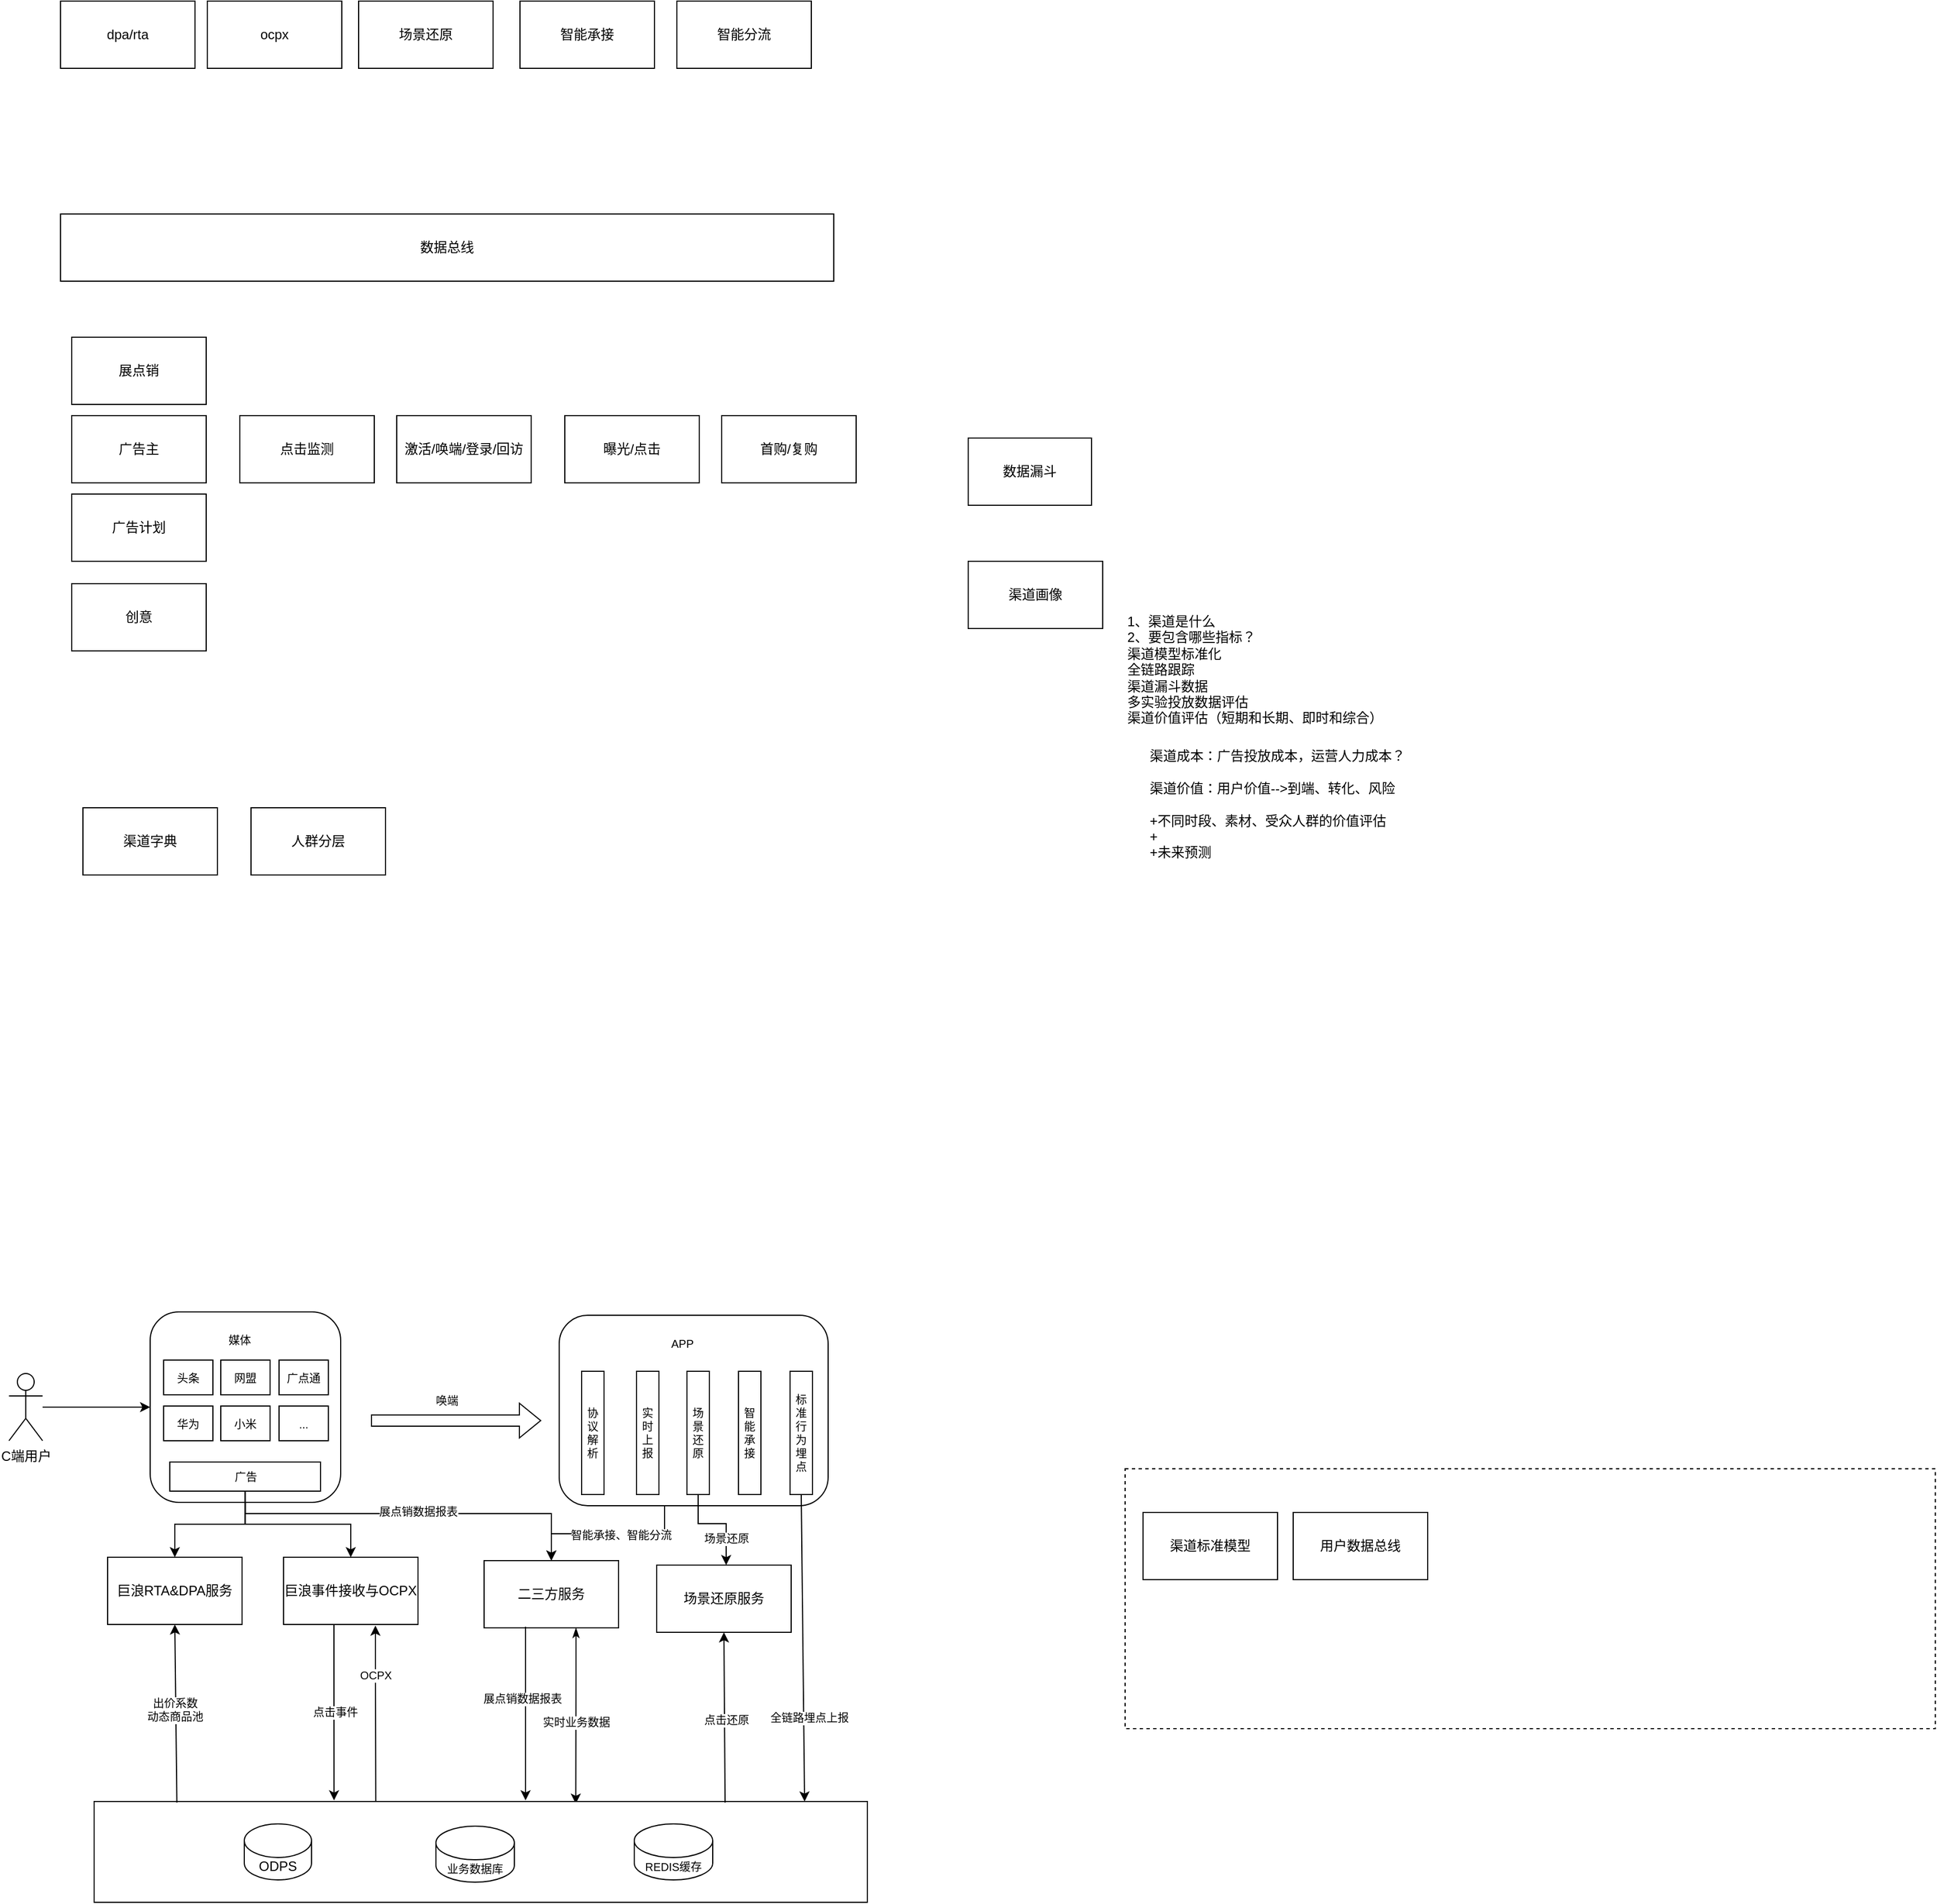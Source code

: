 <mxfile version="18.0.2" type="github">
  <diagram id="N0NOSJ63ES2Fyjb4Z62W" name="Page-1">
    <mxGraphModel dx="1186" dy="668" grid="0" gridSize="10" guides="1" tooltips="1" connect="1" arrows="1" fold="1" page="0" pageScale="1" pageWidth="827" pageHeight="1169" math="0" shadow="0">
      <root>
        <mxCell id="0" />
        <mxCell id="1" parent="0" />
        <mxCell id="yYqq2hkzmnppneqYEkR9-1" value="渠道字典" style="rounded=0;whiteSpace=wrap;html=1;" parent="1" vertex="1">
          <mxGeometry x="120" y="750" width="120" height="60" as="geometry" />
        </mxCell>
        <mxCell id="yYqq2hkzmnppneqYEkR9-2" value="展点销" style="rounded=0;whiteSpace=wrap;html=1;" parent="1" vertex="1">
          <mxGeometry x="110" y="330" width="120" height="60" as="geometry" />
        </mxCell>
        <mxCell id="yYqq2hkzmnppneqYEkR9-3" value="数据总线" style="rounded=0;whiteSpace=wrap;html=1;" parent="1" vertex="1">
          <mxGeometry x="100" y="220" width="690" height="60" as="geometry" />
        </mxCell>
        <mxCell id="yYqq2hkzmnppneqYEkR9-4" value="创意" style="rounded=0;whiteSpace=wrap;html=1;" parent="1" vertex="1">
          <mxGeometry x="110" y="550" width="120" height="60" as="geometry" />
        </mxCell>
        <mxCell id="yYqq2hkzmnppneqYEkR9-5" value="广告主" style="rounded=0;whiteSpace=wrap;html=1;" parent="1" vertex="1">
          <mxGeometry x="110" y="400" width="120" height="60" as="geometry" />
        </mxCell>
        <mxCell id="yYqq2hkzmnppneqYEkR9-6" value="广告计划" style="rounded=0;whiteSpace=wrap;html=1;" parent="1" vertex="1">
          <mxGeometry x="110" y="470" width="120" height="60" as="geometry" />
        </mxCell>
        <mxCell id="yYqq2hkzmnppneqYEkR9-7" value="数据漏斗" style="rounded=0;whiteSpace=wrap;html=1;" parent="1" vertex="1">
          <mxGeometry x="910" y="420" width="110" height="60" as="geometry" />
        </mxCell>
        <mxCell id="yYqq2hkzmnppneqYEkR9-8" value="渠道画像" style="rounded=0;whiteSpace=wrap;html=1;" parent="1" vertex="1">
          <mxGeometry x="910" y="530" width="120" height="60" as="geometry" />
        </mxCell>
        <mxCell id="yYqq2hkzmnppneqYEkR9-9" value="人群分层" style="rounded=0;whiteSpace=wrap;html=1;" parent="1" vertex="1">
          <mxGeometry x="270" y="750" width="120" height="60" as="geometry" />
        </mxCell>
        <mxCell id="yYqq2hkzmnppneqYEkR9-10" value="dpa/rta" style="rounded=0;whiteSpace=wrap;html=1;" parent="1" vertex="1">
          <mxGeometry x="100" y="30" width="120" height="60" as="geometry" />
        </mxCell>
        <mxCell id="yYqq2hkzmnppneqYEkR9-11" value="ocpx" style="rounded=0;whiteSpace=wrap;html=1;" parent="1" vertex="1">
          <mxGeometry x="231" y="30" width="120" height="60" as="geometry" />
        </mxCell>
        <mxCell id="yYqq2hkzmnppneqYEkR9-12" value="点击监测" style="rounded=0;whiteSpace=wrap;html=1;" parent="1" vertex="1">
          <mxGeometry x="260" y="400" width="120" height="60" as="geometry" />
        </mxCell>
        <mxCell id="yYqq2hkzmnppneqYEkR9-13" value="激活/唤端/登录/回访" style="rounded=0;whiteSpace=wrap;html=1;" parent="1" vertex="1">
          <mxGeometry x="400" y="400" width="120" height="60" as="geometry" />
        </mxCell>
        <mxCell id="yYqq2hkzmnppneqYEkR9-14" value="曝光/点击" style="rounded=0;whiteSpace=wrap;html=1;" parent="1" vertex="1">
          <mxGeometry x="550" y="400" width="120" height="60" as="geometry" />
        </mxCell>
        <mxCell id="yYqq2hkzmnppneqYEkR9-15" value="首购/复购" style="rounded=0;whiteSpace=wrap;html=1;" parent="1" vertex="1">
          <mxGeometry x="690" y="400" width="120" height="60" as="geometry" />
        </mxCell>
        <mxCell id="yYqq2hkzmnppneqYEkR9-16" value="场景还原" style="rounded=0;whiteSpace=wrap;html=1;" parent="1" vertex="1">
          <mxGeometry x="366" y="30" width="120" height="60" as="geometry" />
        </mxCell>
        <mxCell id="yYqq2hkzmnppneqYEkR9-17" value="1、渠道是什么&lt;br&gt;2、要包含哪些指标？&lt;br&gt;渠道模型标准化&lt;br&gt;全链路跟踪&lt;br&gt;渠道漏斗数据&lt;br&gt;多实验投放数据评估&lt;br&gt;渠道价值评估（短期和长期、即时和综合）" style="text;html=1;strokeColor=none;fillColor=none;align=left;verticalAlign=top;whiteSpace=wrap;rounded=0;" parent="1" vertex="1">
          <mxGeometry x="1050" y="570" width="470" height="120" as="geometry" />
        </mxCell>
        <mxCell id="b5pIPsqhdM-_OdkysjIm-1" value="智能分流" style="rounded=0;whiteSpace=wrap;html=1;" parent="1" vertex="1">
          <mxGeometry x="650" y="30" width="120" height="60" as="geometry" />
        </mxCell>
        <mxCell id="b5pIPsqhdM-_OdkysjIm-2" value="智能承接" style="rounded=0;whiteSpace=wrap;html=1;" parent="1" vertex="1">
          <mxGeometry x="510" y="30" width="120" height="60" as="geometry" />
        </mxCell>
        <mxCell id="b5pIPsqhdM-_OdkysjIm-3" value="渠道成本：广告投放成本，运营人力成本？&lt;br&gt;&lt;br&gt;渠道价值：用户价值--&amp;gt;到端、转化、风险&lt;br&gt;&lt;br&gt;+不同时段、素材、受众人群的价值评估&lt;br&gt;+&lt;br&gt;+未来预测" style="text;html=1;strokeColor=none;fillColor=none;align=left;verticalAlign=top;whiteSpace=wrap;rounded=0;" parent="1" vertex="1">
          <mxGeometry x="1070" y="690" width="340" height="100" as="geometry" />
        </mxCell>
        <mxCell id="49PT1sJJ4Nkw6kW9K1C4-41" style="edgeStyle=orthogonalEdgeStyle;rounded=0;orthogonalLoop=1;jettySize=auto;html=1;entryX=0.5;entryY=0;entryDx=0;entryDy=0;fontSize=10;" parent="1" source="49PT1sJJ4Nkw6kW9K1C4-1" target="49PT1sJJ4Nkw6kW9K1C4-6" edge="1">
          <mxGeometry relative="1" as="geometry">
            <Array as="points">
              <mxPoint x="265" y="1380" />
              <mxPoint x="538" y="1380" />
            </Array>
          </mxGeometry>
        </mxCell>
        <mxCell id="49PT1sJJ4Nkw6kW9K1C4-42" value="展点销数据报表" style="edgeLabel;html=1;align=center;verticalAlign=middle;resizable=0;points=[];fontSize=10;" parent="49PT1sJJ4Nkw6kW9K1C4-41" vertex="1" connectable="0">
          <mxGeometry x="0.169" y="-1" relative="1" as="geometry">
            <mxPoint x="-26" y="-3" as="offset" />
          </mxGeometry>
        </mxCell>
        <mxCell id="49PT1sJJ4Nkw6kW9K1C4-1" value="" style="rounded=1;whiteSpace=wrap;html=1;" parent="1" vertex="1">
          <mxGeometry x="180" y="1200" width="170" height="170" as="geometry" />
        </mxCell>
        <mxCell id="49PT1sJJ4Nkw6kW9K1C4-25" style="edgeStyle=orthogonalEdgeStyle;rounded=0;orthogonalLoop=1;jettySize=auto;html=1;fontSize=10;" parent="1" source="49PT1sJJ4Nkw6kW9K1C4-2" target="49PT1sJJ4Nkw6kW9K1C4-1" edge="1">
          <mxGeometry relative="1" as="geometry" />
        </mxCell>
        <mxCell id="49PT1sJJ4Nkw6kW9K1C4-2" value="C端用户" style="shape=umlActor;verticalLabelPosition=bottom;verticalAlign=top;html=1;outlineConnect=0;" parent="1" vertex="1">
          <mxGeometry x="54" y="1255" width="30" height="60" as="geometry" />
        </mxCell>
        <mxCell id="49PT1sJJ4Nkw6kW9K1C4-31" style="edgeStyle=orthogonalEdgeStyle;rounded=0;orthogonalLoop=1;jettySize=auto;html=1;fontSize=10;" parent="1" source="49PT1sJJ4Nkw6kW9K1C4-4" target="49PT1sJJ4Nkw6kW9K1C4-6" edge="1">
          <mxGeometry relative="1" as="geometry">
            <Array as="points">
              <mxPoint x="639" y="1398" />
              <mxPoint x="538" y="1398" />
            </Array>
          </mxGeometry>
        </mxCell>
        <mxCell id="49PT1sJJ4Nkw6kW9K1C4-43" value="智能承接、智能分流" style="edgeLabel;html=1;align=center;verticalAlign=middle;resizable=0;points=[];fontSize=10;" parent="49PT1sJJ4Nkw6kW9K1C4-31" vertex="1" connectable="0">
          <mxGeometry x="0.08" y="1" relative="1" as="geometry">
            <mxPoint x="17" as="offset" />
          </mxGeometry>
        </mxCell>
        <mxCell id="49PT1sJJ4Nkw6kW9K1C4-4" value="" style="rounded=1;whiteSpace=wrap;html=1;" parent="1" vertex="1">
          <mxGeometry x="545" y="1203" width="240" height="170" as="geometry" />
        </mxCell>
        <mxCell id="49PT1sJJ4Nkw6kW9K1C4-5" value="巨浪RTA&amp;amp;DPA服务" style="rounded=0;whiteSpace=wrap;html=1;" parent="1" vertex="1">
          <mxGeometry x="142" y="1419" width="120" height="60" as="geometry" />
        </mxCell>
        <mxCell id="49PT1sJJ4Nkw6kW9K1C4-39" style="edgeStyle=orthogonalEdgeStyle;rounded=0;orthogonalLoop=1;jettySize=auto;html=1;entryX=0.591;entryY=0.022;entryDx=0;entryDy=0;entryPerimeter=0;fontSize=10;startArrow=classicThin;startFill=1;" parent="1" edge="1">
          <mxGeometry relative="1" as="geometry">
            <mxPoint x="560" y="1482" as="sourcePoint" />
            <mxPoint x="559.79" y="1638.98" as="targetPoint" />
            <Array as="points">
              <mxPoint x="560" y="1526" />
              <mxPoint x="560" y="1526" />
            </Array>
          </mxGeometry>
        </mxCell>
        <mxCell id="49PT1sJJ4Nkw6kW9K1C4-46" value="实时业务数据" style="edgeLabel;html=1;align=center;verticalAlign=middle;resizable=0;points=[];fontSize=10;" parent="49PT1sJJ4Nkw6kW9K1C4-39" vertex="1" connectable="0">
          <mxGeometry x="-0.116" relative="1" as="geometry">
            <mxPoint y="14" as="offset" />
          </mxGeometry>
        </mxCell>
        <mxCell id="49PT1sJJ4Nkw6kW9K1C4-6" value="二三方服务" style="rounded=0;whiteSpace=wrap;html=1;" parent="1" vertex="1">
          <mxGeometry x="478" y="1422" width="120" height="60" as="geometry" />
        </mxCell>
        <mxCell id="49PT1sJJ4Nkw6kW9K1C4-7" value="" style="rounded=0;whiteSpace=wrap;html=1;" parent="1" vertex="1">
          <mxGeometry x="130" y="1637" width="690" height="90" as="geometry" />
        </mxCell>
        <mxCell id="49PT1sJJ4Nkw6kW9K1C4-8" value="&lt;font style=&quot;font-size: 10px;&quot;&gt;业务数据库&lt;/font&gt;" style="shape=cylinder3;whiteSpace=wrap;html=1;boundedLbl=1;backgroundOutline=1;size=15;" parent="1" vertex="1">
          <mxGeometry x="435" y="1659" width="70" height="50" as="geometry" />
        </mxCell>
        <mxCell id="49PT1sJJ4Nkw6kW9K1C4-9" value="ODPS" style="shape=cylinder3;whiteSpace=wrap;html=1;boundedLbl=1;backgroundOutline=1;size=15;" parent="1" vertex="1">
          <mxGeometry x="264" y="1657" width="60" height="50" as="geometry" />
        </mxCell>
        <mxCell id="49PT1sJJ4Nkw6kW9K1C4-10" value="协议解析" style="rounded=0;whiteSpace=wrap;html=1;fontSize=10;" parent="1" vertex="1">
          <mxGeometry x="565" y="1253" width="20" height="110" as="geometry" />
        </mxCell>
        <mxCell id="49PT1sJJ4Nkw6kW9K1C4-11" value="实时上报" style="rounded=0;whiteSpace=wrap;html=1;fontSize=10;" parent="1" vertex="1">
          <mxGeometry x="614" y="1253" width="20" height="110" as="geometry" />
        </mxCell>
        <mxCell id="49PT1sJJ4Nkw6kW9K1C4-28" style="edgeStyle=orthogonalEdgeStyle;rounded=0;orthogonalLoop=1;jettySize=auto;html=1;fontSize=10;exitX=0.5;exitY=1;exitDx=0;exitDy=0;" parent="1" source="49PT1sJJ4Nkw6kW9K1C4-12" target="49PT1sJJ4Nkw6kW9K1C4-24" edge="1">
          <mxGeometry relative="1" as="geometry">
            <Array as="points">
              <mxPoint x="669" y="1389" />
              <mxPoint x="694" y="1389" />
            </Array>
          </mxGeometry>
        </mxCell>
        <mxCell id="49PT1sJJ4Nkw6kW9K1C4-44" value="场景还原" style="edgeLabel;html=1;align=center;verticalAlign=middle;resizable=0;points=[];fontSize=10;" parent="49PT1sJJ4Nkw6kW9K1C4-28" vertex="1" connectable="0">
          <mxGeometry x="0.443" relative="1" as="geometry">
            <mxPoint as="offset" />
          </mxGeometry>
        </mxCell>
        <mxCell id="49PT1sJJ4Nkw6kW9K1C4-12" value="场景还原" style="rounded=0;whiteSpace=wrap;html=1;fontSize=10;" parent="1" vertex="1">
          <mxGeometry x="659" y="1253" width="20" height="110" as="geometry" />
        </mxCell>
        <mxCell id="49PT1sJJ4Nkw6kW9K1C4-13" value="智能承接" style="rounded=0;whiteSpace=wrap;html=1;fontSize=10;" parent="1" vertex="1">
          <mxGeometry x="705" y="1253" width="20" height="110" as="geometry" />
        </mxCell>
        <mxCell id="49PT1sJJ4Nkw6kW9K1C4-14" value="标准行为埋点" style="rounded=0;whiteSpace=wrap;html=1;fontSize=10;" parent="1" vertex="1">
          <mxGeometry x="751" y="1253" width="20" height="110" as="geometry" />
        </mxCell>
        <mxCell id="49PT1sJJ4Nkw6kW9K1C4-15" value="APP" style="text;html=1;strokeColor=none;fillColor=none;align=center;verticalAlign=middle;whiteSpace=wrap;rounded=0;fontSize=10;" parent="1" vertex="1">
          <mxGeometry x="625" y="1213" width="60" height="30" as="geometry" />
        </mxCell>
        <mxCell id="49PT1sJJ4Nkw6kW9K1C4-16" value="媒体" style="text;html=1;strokeColor=none;fillColor=none;align=center;verticalAlign=middle;whiteSpace=wrap;rounded=0;fontSize=10;" parent="1" vertex="1">
          <mxGeometry x="230" y="1210" width="60" height="30" as="geometry" />
        </mxCell>
        <mxCell id="49PT1sJJ4Nkw6kW9K1C4-18" value="" style="edgeStyle=orthogonalEdgeStyle;rounded=0;orthogonalLoop=1;jettySize=auto;html=1;fontSize=10;" parent="1" source="49PT1sJJ4Nkw6kW9K1C4-17" target="49PT1sJJ4Nkw6kW9K1C4-5" edge="1">
          <mxGeometry relative="1" as="geometry" />
        </mxCell>
        <mxCell id="49PT1sJJ4Nkw6kW9K1C4-20" style="edgeStyle=orthogonalEdgeStyle;rounded=0;orthogonalLoop=1;jettySize=auto;html=1;fontSize=10;" parent="1" source="49PT1sJJ4Nkw6kW9K1C4-17" target="49PT1sJJ4Nkw6kW9K1C4-19" edge="1">
          <mxGeometry relative="1" as="geometry" />
        </mxCell>
        <mxCell id="49PT1sJJ4Nkw6kW9K1C4-17" value="广告" style="rounded=0;whiteSpace=wrap;html=1;fontSize=10;" parent="1" vertex="1">
          <mxGeometry x="197.5" y="1334" width="134.5" height="26" as="geometry" />
        </mxCell>
        <mxCell id="49PT1sJJ4Nkw6kW9K1C4-21" style="edgeStyle=orthogonalEdgeStyle;rounded=0;orthogonalLoop=1;jettySize=auto;html=1;fontSize=10;entryX=0.332;entryY=-0.011;entryDx=0;entryDy=0;entryPerimeter=0;" parent="1" edge="1">
          <mxGeometry relative="1" as="geometry">
            <mxPoint x="344" y="1479" as="sourcePoint" />
            <mxPoint x="344.08" y="1636.01" as="targetPoint" />
            <Array as="points">
              <mxPoint x="344" y="1518" />
              <mxPoint x="344" y="1518" />
            </Array>
          </mxGeometry>
        </mxCell>
        <mxCell id="49PT1sJJ4Nkw6kW9K1C4-57" value="点击事件" style="edgeLabel;html=1;align=center;verticalAlign=middle;resizable=0;points=[];fontSize=10;" parent="49PT1sJJ4Nkw6kW9K1C4-21" vertex="1" connectable="0">
          <mxGeometry x="-0.013" y="1" relative="1" as="geometry">
            <mxPoint as="offset" />
          </mxGeometry>
        </mxCell>
        <mxCell id="49PT1sJJ4Nkw6kW9K1C4-19" value="巨浪事件接收与OCPX" style="rounded=0;whiteSpace=wrap;html=1;" parent="1" vertex="1">
          <mxGeometry x="299" y="1419" width="120" height="60" as="geometry" />
        </mxCell>
        <mxCell id="49PT1sJJ4Nkw6kW9K1C4-23" value="&lt;span style=&quot;font-size: 10px;&quot;&gt;REDIS缓存&lt;/span&gt;" style="shape=cylinder3;whiteSpace=wrap;html=1;boundedLbl=1;backgroundOutline=1;size=15;" parent="1" vertex="1">
          <mxGeometry x="612" y="1657" width="70" height="50" as="geometry" />
        </mxCell>
        <mxCell id="49PT1sJJ4Nkw6kW9K1C4-24" value="场景还原服务" style="rounded=0;whiteSpace=wrap;html=1;" parent="1" vertex="1">
          <mxGeometry x="632" y="1426" width="120" height="60" as="geometry" />
        </mxCell>
        <mxCell id="49PT1sJJ4Nkw6kW9K1C4-30" value="" style="endArrow=none;html=1;rounded=0;fontSize=10;exitX=0.5;exitY=1;exitDx=0;exitDy=0;entryX=0.816;entryY=0.011;entryDx=0;entryDy=0;entryPerimeter=0;endFill=0;startArrow=classic;startFill=1;" parent="1" source="49PT1sJJ4Nkw6kW9K1C4-24" target="49PT1sJJ4Nkw6kW9K1C4-7" edge="1">
          <mxGeometry width="50" height="50" relative="1" as="geometry">
            <mxPoint x="572" y="1489" as="sourcePoint" />
            <mxPoint x="752" y="1636" as="targetPoint" />
          </mxGeometry>
        </mxCell>
        <mxCell id="49PT1sJJ4Nkw6kW9K1C4-38" value="点击还原" style="edgeLabel;html=1;align=center;verticalAlign=middle;resizable=0;points=[];fontSize=10;" parent="49PT1sJJ4Nkw6kW9K1C4-30" vertex="1" connectable="0">
          <mxGeometry x="0.026" y="1" relative="1" as="geometry">
            <mxPoint as="offset" />
          </mxGeometry>
        </mxCell>
        <mxCell id="49PT1sJJ4Nkw6kW9K1C4-33" value="" style="endArrow=classic;html=1;rounded=0;fontSize=10;exitX=0.5;exitY=1;exitDx=0;exitDy=0;" parent="1" source="49PT1sJJ4Nkw6kW9K1C4-14" edge="1">
          <mxGeometry width="50" height="50" relative="1" as="geometry">
            <mxPoint x="860" y="1358" as="sourcePoint" />
            <mxPoint x="764" y="1637" as="targetPoint" />
          </mxGeometry>
        </mxCell>
        <mxCell id="49PT1sJJ4Nkw6kW9K1C4-45" value="全链路埋点上报" style="edgeLabel;html=1;align=center;verticalAlign=middle;resizable=0;points=[];fontSize=10;" parent="49PT1sJJ4Nkw6kW9K1C4-33" vertex="1" connectable="0">
          <mxGeometry x="0.157" y="-1" relative="1" as="geometry">
            <mxPoint x="6" y="40" as="offset" />
          </mxGeometry>
        </mxCell>
        <mxCell id="49PT1sJJ4Nkw6kW9K1C4-34" value="" style="shape=flexArrow;endArrow=classic;html=1;rounded=0;fontSize=10;" parent="1" edge="1">
          <mxGeometry width="50" height="50" relative="1" as="geometry">
            <mxPoint x="377" y="1297" as="sourcePoint" />
            <mxPoint x="529" y="1297" as="targetPoint" />
          </mxGeometry>
        </mxCell>
        <mxCell id="49PT1sJJ4Nkw6kW9K1C4-35" value="唤端" style="text;html=1;strokeColor=none;fillColor=none;align=center;verticalAlign=middle;whiteSpace=wrap;rounded=0;fontSize=10;" parent="1" vertex="1">
          <mxGeometry x="415" y="1264" width="60" height="30" as="geometry" />
        </mxCell>
        <mxCell id="49PT1sJJ4Nkw6kW9K1C4-37" value="" style="endArrow=none;html=1;rounded=0;fontSize=10;exitX=0.5;exitY=1;exitDx=0;exitDy=0;entryX=0.107;entryY=0.011;entryDx=0;entryDy=0;entryPerimeter=0;startArrow=classic;startFill=1;endFill=0;" parent="1" source="49PT1sJJ4Nkw6kW9K1C4-5" target="49PT1sJJ4Nkw6kW9K1C4-7" edge="1">
          <mxGeometry width="50" height="50" relative="1" as="geometry">
            <mxPoint x="572" y="1489" as="sourcePoint" />
            <mxPoint x="622" y="1439" as="targetPoint" />
          </mxGeometry>
        </mxCell>
        <mxCell id="49PT1sJJ4Nkw6kW9K1C4-40" value="出价系数&lt;br&gt;动态商品池" style="edgeLabel;html=1;align=center;verticalAlign=middle;resizable=0;points=[];fontSize=10;" parent="49PT1sJJ4Nkw6kW9K1C4-37" vertex="1" connectable="0">
          <mxGeometry x="-0.044" y="-1" relative="1" as="geometry">
            <mxPoint as="offset" />
          </mxGeometry>
        </mxCell>
        <mxCell id="49PT1sJJ4Nkw6kW9K1C4-47" value="头条" style="rounded=0;whiteSpace=wrap;html=1;fontSize=10;" parent="1" vertex="1">
          <mxGeometry x="192" y="1243" width="44" height="31" as="geometry" />
        </mxCell>
        <mxCell id="49PT1sJJ4Nkw6kW9K1C4-50" value="网盟" style="rounded=0;whiteSpace=wrap;html=1;fontSize=10;" parent="1" vertex="1">
          <mxGeometry x="243" y="1243" width="44" height="31" as="geometry" />
        </mxCell>
        <mxCell id="49PT1sJJ4Nkw6kW9K1C4-51" value="广点通" style="rounded=0;whiteSpace=wrap;html=1;fontSize=10;" parent="1" vertex="1">
          <mxGeometry x="295" y="1243" width="44" height="31" as="geometry" />
        </mxCell>
        <mxCell id="49PT1sJJ4Nkw6kW9K1C4-52" value="华为" style="rounded=0;whiteSpace=wrap;html=1;fontSize=10;" parent="1" vertex="1">
          <mxGeometry x="192" y="1284" width="44" height="31" as="geometry" />
        </mxCell>
        <mxCell id="49PT1sJJ4Nkw6kW9K1C4-53" value="小米" style="rounded=0;whiteSpace=wrap;html=1;fontSize=10;" parent="1" vertex="1">
          <mxGeometry x="243" y="1284" width="44" height="31" as="geometry" />
        </mxCell>
        <mxCell id="49PT1sJJ4Nkw6kW9K1C4-54" value="..." style="rounded=0;whiteSpace=wrap;html=1;fontSize=10;" parent="1" vertex="1">
          <mxGeometry x="295" y="1284" width="44" height="31" as="geometry" />
        </mxCell>
        <mxCell id="49PT1sJJ4Nkw6kW9K1C4-55" style="edgeStyle=orthogonalEdgeStyle;rounded=0;orthogonalLoop=1;jettySize=auto;html=1;fontSize=10;entryX=0.37;entryY=-0.006;entryDx=0;entryDy=0;entryPerimeter=0;endArrow=none;endFill=0;startArrow=classic;startFill=1;" parent="1" edge="1">
          <mxGeometry relative="1" as="geometry">
            <mxPoint x="381" y="1480" as="sourcePoint" />
            <mxPoint x="381.3" y="1636.46" as="targetPoint" />
            <Array as="points">
              <mxPoint x="381" y="1523" />
              <mxPoint x="381" y="1523" />
            </Array>
          </mxGeometry>
        </mxCell>
        <mxCell id="49PT1sJJ4Nkw6kW9K1C4-58" value="OCPX" style="edgeLabel;html=1;align=center;verticalAlign=middle;resizable=0;points=[];fontSize=10;" parent="49PT1sJJ4Nkw6kW9K1C4-55" vertex="1" connectable="0">
          <mxGeometry x="-0.444" relative="1" as="geometry">
            <mxPoint as="offset" />
          </mxGeometry>
        </mxCell>
        <mxCell id="49PT1sJJ4Nkw6kW9K1C4-59" value="" style="endArrow=classic;html=1;rounded=0;fontSize=10;" parent="1" edge="1">
          <mxGeometry width="50" height="50" relative="1" as="geometry">
            <mxPoint x="515" y="1481" as="sourcePoint" />
            <mxPoint x="515" y="1636" as="targetPoint" />
          </mxGeometry>
        </mxCell>
        <mxCell id="49PT1sJJ4Nkw6kW9K1C4-60" value="展点销数据报表" style="edgeLabel;html=1;align=center;verticalAlign=middle;resizable=0;points=[];fontSize=10;" parent="49PT1sJJ4Nkw6kW9K1C4-59" vertex="1" connectable="0">
          <mxGeometry x="-0.181" y="-3" relative="1" as="geometry">
            <mxPoint as="offset" />
          </mxGeometry>
        </mxCell>
        <mxCell id="NhB02oHzXUKvnQSvV_H7-1" value="" style="rounded=0;whiteSpace=wrap;html=1;dashed=1;" vertex="1" parent="1">
          <mxGeometry x="1050" y="1340" width="723" height="232" as="geometry" />
        </mxCell>
        <mxCell id="NhB02oHzXUKvnQSvV_H7-3" value="渠道标准模型" style="rounded=0;whiteSpace=wrap;html=1;" vertex="1" parent="1">
          <mxGeometry x="1066" y="1379" width="120" height="60" as="geometry" />
        </mxCell>
        <mxCell id="NhB02oHzXUKvnQSvV_H7-4" value="用户数据总线" style="rounded=0;whiteSpace=wrap;html=1;" vertex="1" parent="1">
          <mxGeometry x="1200" y="1379" width="120" height="60" as="geometry" />
        </mxCell>
      </root>
    </mxGraphModel>
  </diagram>
</mxfile>
